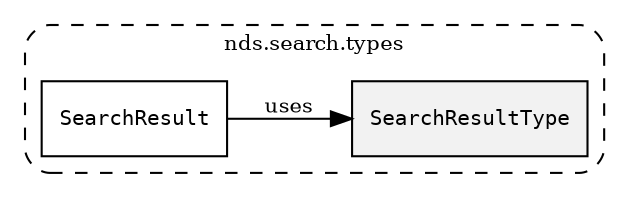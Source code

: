 /**
 * This dot file creates symbol collaboration diagram for SearchResultType.
 */
digraph ZSERIO
{
    node [shape=box, fontsize=10];
    rankdir="LR";
    fontsize=10;
    tooltip="SearchResultType collaboration diagram";

    subgraph "cluster_nds.search.types"
    {
        style="dashed, rounded";
        label="nds.search.types";
        tooltip="Package nds.search.types";
        href="../../../content/packages/nds.search.types.html#Package-nds-search-types";
        target="_parent";

        "SearchResultType" [style="filled", fillcolor="#0000000D", target="_parent", label=<<font face="monospace"><table align="center" border="0" cellspacing="0" cellpadding="0"><tr><td href="../../../content/packages/nds.search.types.html#Enum-SearchResultType" title="Enum defined in nds.search.types">SearchResultType</td></tr></table></font>>];
        "SearchResult" [target="_parent", label=<<font face="monospace"><table align="center" border="0" cellspacing="0" cellpadding="0"><tr><td href="../../../content/packages/nds.search.types.html#Structure-SearchResult" title="Structure defined in nds.search.types">SearchResult</td></tr></table></font>>];
    }

    "SearchResult" -> "SearchResultType" [label="uses", fontsize=10];
}
